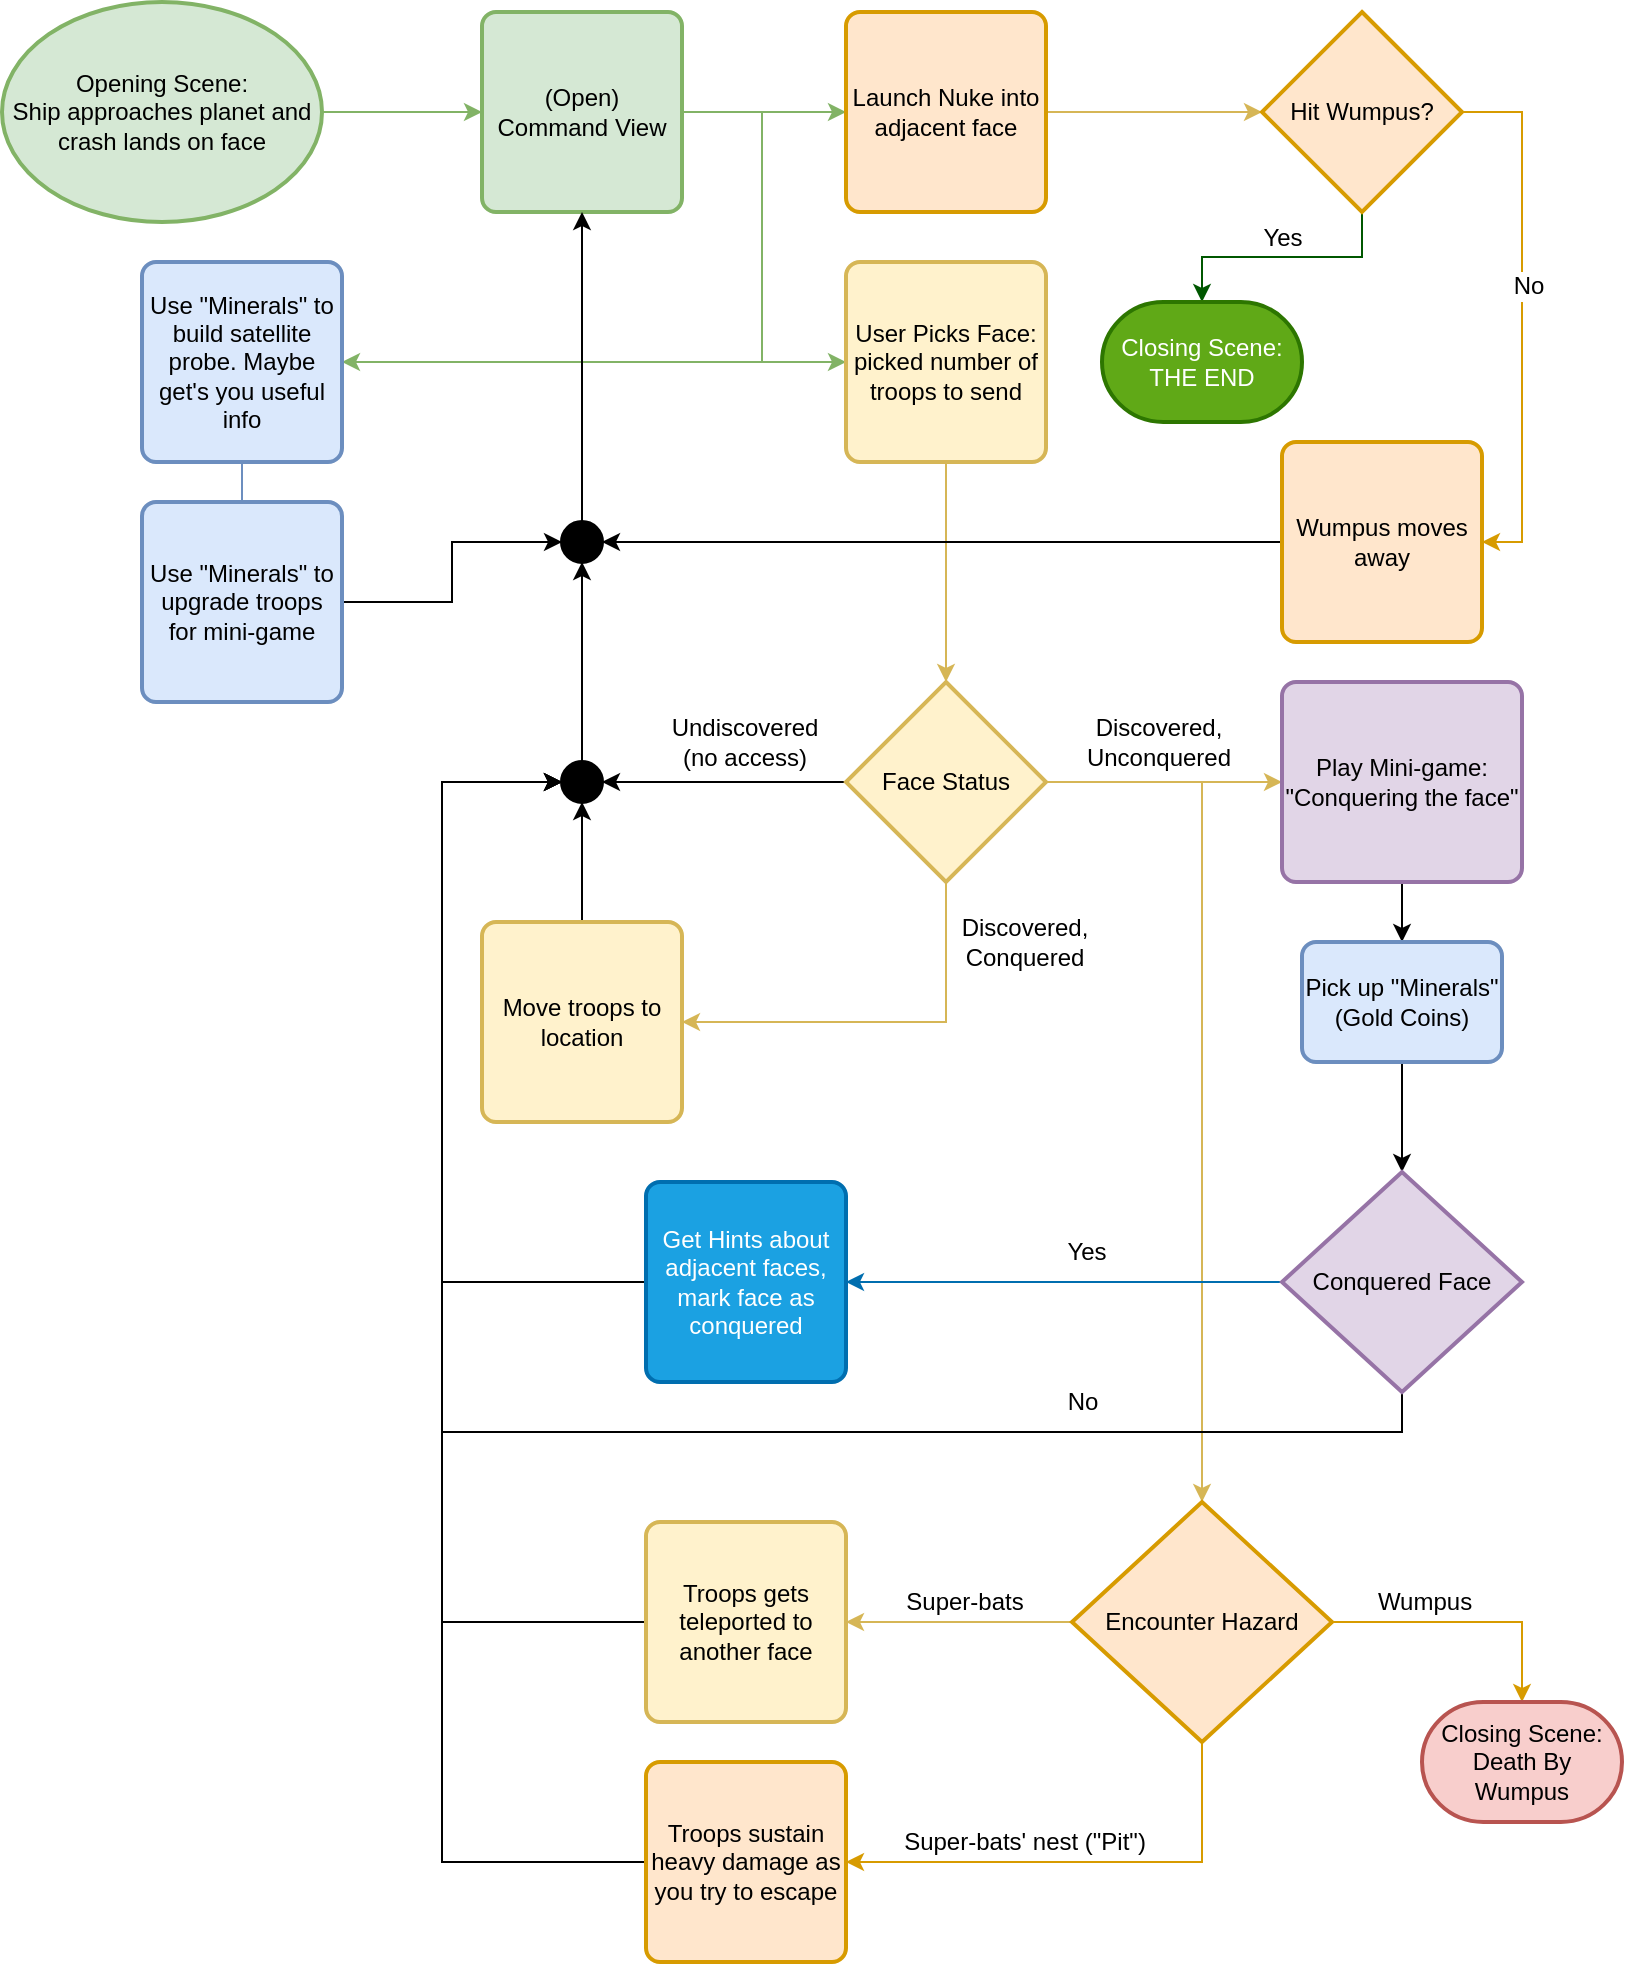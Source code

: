 <mxfile version="12.8.1" type="device"><diagram id="qpg_gh-vHtGC1VfIdWLd" name="Page-1"><mxGraphModel dx="1188" dy="647" grid="1" gridSize="10" guides="1" tooltips="1" connect="1" arrows="1" fold="1" page="1" pageScale="1" pageWidth="850" pageHeight="1100" math="0" shadow="0"><root><mxCell id="0"/><mxCell id="1" parent="0"/><mxCell id="7hleZRdUBDTOa0X3svoW-5" style="edgeStyle=orthogonalEdgeStyle;rounded=0;orthogonalLoop=1;jettySize=auto;html=1;exitX=1;exitY=0.5;exitDx=0;exitDy=0;exitPerimeter=0;entryX=0;entryY=0.5;entryDx=0;entryDy=0;fillColor=#d5e8d4;strokeColor=#82b366;" edge="1" parent="1" source="7hleZRdUBDTOa0X3svoW-1" target="7hleZRdUBDTOa0X3svoW-6"><mxGeometry relative="1" as="geometry"><mxPoint x="290" y="75" as="targetPoint"/></mxGeometry></mxCell><mxCell id="7hleZRdUBDTOa0X3svoW-1" value="Opening Scene:&lt;br&gt;Ship approaches planet and crash lands on face" style="strokeWidth=2;html=1;shape=mxgraph.flowchart.start_1;whiteSpace=wrap;fillColor=#d5e8d4;strokeColor=#82b366;" vertex="1" parent="1"><mxGeometry x="20" y="20" width="160" height="110" as="geometry"/></mxCell><mxCell id="7hleZRdUBDTOa0X3svoW-11" style="edgeStyle=orthogonalEdgeStyle;rounded=0;orthogonalLoop=1;jettySize=auto;html=1;exitX=1;exitY=0.5;exitDx=0;exitDy=0;entryX=0;entryY=0.5;entryDx=0;entryDy=0;fillColor=#d5e8d4;strokeColor=#82b366;" edge="1" parent="1" source="7hleZRdUBDTOa0X3svoW-6" target="7hleZRdUBDTOa0X3svoW-7"><mxGeometry relative="1" as="geometry"><Array as="points"><mxPoint x="400" y="75"/><mxPoint x="400" y="200"/></Array></mxGeometry></mxCell><mxCell id="7hleZRdUBDTOa0X3svoW-42" style="edgeStyle=orthogonalEdgeStyle;rounded=0;orthogonalLoop=1;jettySize=auto;html=1;exitX=1;exitY=0.5;exitDx=0;exitDy=0;fillColor=#d5e8d4;strokeColor=#82b366;" edge="1" parent="1" source="7hleZRdUBDTOa0X3svoW-6" target="7hleZRdUBDTOa0X3svoW-43"><mxGeometry relative="1" as="geometry"><mxPoint x="460" y="75" as="targetPoint"/></mxGeometry></mxCell><mxCell id="7hleZRdUBDTOa0X3svoW-106" style="edgeStyle=orthogonalEdgeStyle;rounded=0;orthogonalLoop=1;jettySize=auto;html=1;exitX=1;exitY=0.5;exitDx=0;exitDy=0;entryX=1;entryY=0.5;entryDx=0;entryDy=0;endArrow=classic;endFill=1;fillColor=#d5e8d4;strokeColor=#82b366;" edge="1" parent="1" source="7hleZRdUBDTOa0X3svoW-6" target="7hleZRdUBDTOa0X3svoW-97"><mxGeometry relative="1" as="geometry"><Array as="points"><mxPoint x="400" y="75"/><mxPoint x="400" y="200"/></Array></mxGeometry></mxCell><mxCell id="7hleZRdUBDTOa0X3svoW-6" value="(Open)&lt;br&gt;Command View" style="rounded=1;whiteSpace=wrap;html=1;absoluteArcSize=1;arcSize=14;strokeWidth=2;fillColor=#d5e8d4;strokeColor=#82b366;" vertex="1" parent="1"><mxGeometry x="260" y="25" width="100" height="100" as="geometry"/></mxCell><mxCell id="7hleZRdUBDTOa0X3svoW-15" style="edgeStyle=orthogonalEdgeStyle;rounded=0;orthogonalLoop=1;jettySize=auto;html=1;exitX=0.5;exitY=1;exitDx=0;exitDy=0;entryX=0.5;entryY=0;entryDx=0;entryDy=0;entryPerimeter=0;fillColor=#fff2cc;strokeColor=#d6b656;" edge="1" parent="1" source="7hleZRdUBDTOa0X3svoW-7" target="7hleZRdUBDTOa0X3svoW-10"><mxGeometry relative="1" as="geometry"/></mxCell><mxCell id="7hleZRdUBDTOa0X3svoW-7" value="User Picks Face:&lt;br&gt;picked number of troops to send" style="rounded=1;whiteSpace=wrap;html=1;absoluteArcSize=1;arcSize=14;strokeWidth=2;fillColor=#fff2cc;strokeColor=#d6b656;" vertex="1" parent="1"><mxGeometry x="442" y="150" width="100" height="100" as="geometry"/></mxCell><mxCell id="7hleZRdUBDTOa0X3svoW-13" style="edgeStyle=orthogonalEdgeStyle;rounded=0;orthogonalLoop=1;jettySize=auto;html=1;exitX=0;exitY=0.5;exitDx=0;exitDy=0;exitPerimeter=0;entryX=1;entryY=0.5;entryDx=0;entryDy=0;entryPerimeter=0;" edge="1" parent="1" source="7hleZRdUBDTOa0X3svoW-10" target="7hleZRdUBDTOa0X3svoW-62"><mxGeometry relative="1" as="geometry"><mxPoint x="310" y="300" as="targetPoint"/></mxGeometry></mxCell><mxCell id="7hleZRdUBDTOa0X3svoW-14" value="Undiscovered&lt;br&gt;(no access)" style="text;html=1;align=center;verticalAlign=middle;resizable=0;points=[];labelBackgroundColor=#ffffff;" vertex="1" connectable="0" parent="7hleZRdUBDTOa0X3svoW-13"><mxGeometry x="-0.054" y="-25" relative="1" as="geometry"><mxPoint x="6" y="5" as="offset"/></mxGeometry></mxCell><mxCell id="7hleZRdUBDTOa0X3svoW-18" style="edgeStyle=orthogonalEdgeStyle;rounded=0;orthogonalLoop=1;jettySize=auto;html=1;exitX=1;exitY=0.5;exitDx=0;exitDy=0;exitPerimeter=0;entryX=0;entryY=0.5;entryDx=0;entryDy=0;fillColor=#fff2cc;strokeColor=#d6b656;" edge="1" parent="1" source="7hleZRdUBDTOa0X3svoW-10" target="7hleZRdUBDTOa0X3svoW-12"><mxGeometry relative="1" as="geometry"><mxPoint x="640" y="530" as="targetPoint"/></mxGeometry></mxCell><mxCell id="7hleZRdUBDTOa0X3svoW-19" value="Discovered,&lt;br&gt;Unconquered" style="text;html=1;align=center;verticalAlign=middle;resizable=0;points=[];labelBackgroundColor=#ffffff;" vertex="1" connectable="0" parent="7hleZRdUBDTOa0X3svoW-18"><mxGeometry x="-0.15" y="-2" relative="1" as="geometry"><mxPoint x="6" y="-22" as="offset"/></mxGeometry></mxCell><mxCell id="7hleZRdUBDTOa0X3svoW-23" style="edgeStyle=orthogonalEdgeStyle;rounded=0;orthogonalLoop=1;jettySize=auto;html=1;exitX=0.5;exitY=1;exitDx=0;exitDy=0;exitPerimeter=0;entryX=1;entryY=0.5;entryDx=0;entryDy=0;fillColor=#fff2cc;strokeColor=#d6b656;" edge="1" parent="1" source="7hleZRdUBDTOa0X3svoW-10" target="7hleZRdUBDTOa0X3svoW-22"><mxGeometry relative="1" as="geometry"/></mxCell><mxCell id="7hleZRdUBDTOa0X3svoW-25" value="Discovered,&lt;br&gt;Conquered" style="text;html=1;align=center;verticalAlign=middle;resizable=0;points=[];labelBackgroundColor=#ffffff;" vertex="1" connectable="0" parent="7hleZRdUBDTOa0X3svoW-23"><mxGeometry x="0.371" y="1" relative="1" as="geometry"><mxPoint x="107" y="-41" as="offset"/></mxGeometry></mxCell><mxCell id="7hleZRdUBDTOa0X3svoW-78" style="edgeStyle=orthogonalEdgeStyle;rounded=0;orthogonalLoop=1;jettySize=auto;html=1;exitX=1;exitY=0.5;exitDx=0;exitDy=0;exitPerimeter=0;fillColor=#fff2cc;strokeColor=#d6b656;" edge="1" parent="1" source="7hleZRdUBDTOa0X3svoW-10" target="7hleZRdUBDTOa0X3svoW-80"><mxGeometry relative="1" as="geometry"><mxPoint x="600" y="760" as="targetPoint"/><Array as="points"><mxPoint x="620" y="410"/></Array></mxGeometry></mxCell><mxCell id="7hleZRdUBDTOa0X3svoW-10" value="Face Status" style="strokeWidth=2;html=1;shape=mxgraph.flowchart.decision;whiteSpace=wrap;fillColor=#fff2cc;strokeColor=#d6b656;" vertex="1" parent="1"><mxGeometry x="442" y="360" width="100" height="100" as="geometry"/></mxCell><mxCell id="7hleZRdUBDTOa0X3svoW-29" value="" style="edgeStyle=orthogonalEdgeStyle;rounded=0;orthogonalLoop=1;jettySize=auto;html=1;" edge="1" parent="1" source="7hleZRdUBDTOa0X3svoW-12" target="7hleZRdUBDTOa0X3svoW-28"><mxGeometry relative="1" as="geometry"/></mxCell><mxCell id="7hleZRdUBDTOa0X3svoW-12" value="Play Mini-game:&lt;br&gt;&quot;Conquering the face&quot;" style="rounded=1;whiteSpace=wrap;html=1;absoluteArcSize=1;arcSize=14;strokeWidth=2;fillColor=#e1d5e7;strokeColor=#9673a6;" vertex="1" parent="1"><mxGeometry x="660" y="360" width="120" height="100" as="geometry"/></mxCell><mxCell id="7hleZRdUBDTOa0X3svoW-66" style="edgeStyle=orthogonalEdgeStyle;rounded=0;orthogonalLoop=1;jettySize=auto;html=1;exitX=0.5;exitY=0;exitDx=0;exitDy=0;entryX=0.5;entryY=1;entryDx=0;entryDy=0;entryPerimeter=0;" edge="1" parent="1" source="7hleZRdUBDTOa0X3svoW-22" target="7hleZRdUBDTOa0X3svoW-62"><mxGeometry relative="1" as="geometry"/></mxCell><mxCell id="7hleZRdUBDTOa0X3svoW-22" value="Move troops to location" style="rounded=1;whiteSpace=wrap;html=1;absoluteArcSize=1;arcSize=14;strokeWidth=2;fillColor=#fff2cc;strokeColor=#d6b656;" vertex="1" parent="1"><mxGeometry x="260" y="480" width="100" height="100" as="geometry"/></mxCell><mxCell id="7hleZRdUBDTOa0X3svoW-31" style="edgeStyle=orthogonalEdgeStyle;rounded=0;orthogonalLoop=1;jettySize=auto;html=1;exitX=0.5;exitY=1;exitDx=0;exitDy=0;entryX=0.5;entryY=0;entryDx=0;entryDy=0;entryPerimeter=0;" edge="1" parent="1" source="7hleZRdUBDTOa0X3svoW-28" target="7hleZRdUBDTOa0X3svoW-30"><mxGeometry relative="1" as="geometry"/></mxCell><mxCell id="7hleZRdUBDTOa0X3svoW-28" value="Pick up &quot;Minerals&quot; (Gold Coins)" style="rounded=1;whiteSpace=wrap;html=1;absoluteArcSize=1;arcSize=14;strokeWidth=2;fillColor=#dae8fc;strokeColor=#6c8ebf;" vertex="1" parent="1"><mxGeometry x="670" y="490" width="100" height="60" as="geometry"/></mxCell><mxCell id="7hleZRdUBDTOa0X3svoW-33" style="edgeStyle=orthogonalEdgeStyle;rounded=0;orthogonalLoop=1;jettySize=auto;html=1;exitX=0;exitY=0.5;exitDx=0;exitDy=0;exitPerimeter=0;entryX=1;entryY=0.5;entryDx=0;entryDy=0;fillColor=#1ba1e2;strokeColor=#006EAF;" edge="1" parent="1" source="7hleZRdUBDTOa0X3svoW-30" target="7hleZRdUBDTOa0X3svoW-32"><mxGeometry relative="1" as="geometry"/></mxCell><mxCell id="7hleZRdUBDTOa0X3svoW-38" value="Yes" style="text;html=1;align=center;verticalAlign=middle;resizable=0;points=[];labelBackgroundColor=#ffffff;" vertex="1" connectable="0" parent="7hleZRdUBDTOa0X3svoW-33"><mxGeometry x="-0.1" y="2" relative="1" as="geometry"><mxPoint y="-17" as="offset"/></mxGeometry></mxCell><mxCell id="7hleZRdUBDTOa0X3svoW-70" style="edgeStyle=orthogonalEdgeStyle;rounded=0;orthogonalLoop=1;jettySize=auto;html=1;exitX=0.5;exitY=1;exitDx=0;exitDy=0;exitPerimeter=0;" edge="1" parent="1" source="7hleZRdUBDTOa0X3svoW-30"><mxGeometry relative="1" as="geometry"><mxPoint x="300" y="410" as="targetPoint"/><Array as="points"><mxPoint x="720" y="735"/><mxPoint x="240" y="735"/><mxPoint x="240" y="410"/></Array></mxGeometry></mxCell><mxCell id="7hleZRdUBDTOa0X3svoW-71" value="No" style="text;html=1;align=center;verticalAlign=middle;resizable=0;points=[];labelBackgroundColor=#ffffff;" vertex="1" connectable="0" parent="7hleZRdUBDTOa0X3svoW-70"><mxGeometry x="-0.679" y="3" relative="1" as="geometry"><mxPoint x="-38" y="-18" as="offset"/></mxGeometry></mxCell><mxCell id="7hleZRdUBDTOa0X3svoW-30" value="Conquered Face" style="strokeWidth=2;html=1;shape=mxgraph.flowchart.decision;whiteSpace=wrap;fillColor=#e1d5e7;strokeColor=#9673a6;" vertex="1" parent="1"><mxGeometry x="660" y="605" width="120" height="110" as="geometry"/></mxCell><mxCell id="7hleZRdUBDTOa0X3svoW-69" style="edgeStyle=orthogonalEdgeStyle;rounded=0;orthogonalLoop=1;jettySize=auto;html=1;exitX=0;exitY=0.5;exitDx=0;exitDy=0;entryX=0;entryY=0.5;entryDx=0;entryDy=0;entryPerimeter=0;" edge="1" parent="1" source="7hleZRdUBDTOa0X3svoW-32" target="7hleZRdUBDTOa0X3svoW-62"><mxGeometry relative="1" as="geometry"><Array as="points"><mxPoint x="240" y="660"/><mxPoint x="240" y="410"/></Array></mxGeometry></mxCell><mxCell id="7hleZRdUBDTOa0X3svoW-32" value="Get Hints about adjacent faces, mark face as conquered" style="rounded=1;whiteSpace=wrap;html=1;absoluteArcSize=1;arcSize=14;strokeWidth=2;fillColor=#1ba1e2;strokeColor=#006EAF;fontColor=#ffffff;" vertex="1" parent="1"><mxGeometry x="342" y="610" width="100" height="100" as="geometry"/></mxCell><mxCell id="7hleZRdUBDTOa0X3svoW-45" value="" style="edgeStyle=orthogonalEdgeStyle;rounded=0;orthogonalLoop=1;jettySize=auto;html=1;fillColor=#fff2cc;strokeColor=#d6b656;" edge="1" parent="1" source="7hleZRdUBDTOa0X3svoW-43" target="7hleZRdUBDTOa0X3svoW-46"><mxGeometry relative="1" as="geometry"><mxPoint x="622" y="75" as="targetPoint"/></mxGeometry></mxCell><mxCell id="7hleZRdUBDTOa0X3svoW-43" value="Launch Nuke into adjacent face" style="rounded=1;whiteSpace=wrap;html=1;absoluteArcSize=1;arcSize=14;strokeWidth=2;fillColor=#ffe6cc;strokeColor=#d79b00;" vertex="1" parent="1"><mxGeometry x="442" y="25" width="100" height="100" as="geometry"/></mxCell><mxCell id="7hleZRdUBDTOa0X3svoW-50" style="edgeStyle=orthogonalEdgeStyle;rounded=0;orthogonalLoop=1;jettySize=auto;html=1;exitX=0.5;exitY=1;exitDx=0;exitDy=0;exitPerimeter=0;entryX=0.5;entryY=0;entryDx=0;entryDy=0;entryPerimeter=0;fillColor=#008a00;strokeColor=#005700;" edge="1" parent="1" source="7hleZRdUBDTOa0X3svoW-46" target="7hleZRdUBDTOa0X3svoW-49"><mxGeometry relative="1" as="geometry"/></mxCell><mxCell id="7hleZRdUBDTOa0X3svoW-51" value="Yes" style="text;html=1;align=center;verticalAlign=middle;resizable=0;points=[];labelBackgroundColor=#ffffff;" vertex="1" connectable="0" parent="7hleZRdUBDTOa0X3svoW-50"><mxGeometry x="-0.323" y="-1" relative="1" as="geometry"><mxPoint x="-20.5" y="-8.5" as="offset"/></mxGeometry></mxCell><mxCell id="7hleZRdUBDTOa0X3svoW-53" style="edgeStyle=orthogonalEdgeStyle;rounded=0;orthogonalLoop=1;jettySize=auto;html=1;exitX=1;exitY=0.5;exitDx=0;exitDy=0;exitPerimeter=0;entryX=1;entryY=0.5;entryDx=0;entryDy=0;fillColor=#ffe6cc;strokeColor=#d79b00;" edge="1" parent="1" source="7hleZRdUBDTOa0X3svoW-46" target="7hleZRdUBDTOa0X3svoW-52"><mxGeometry relative="1" as="geometry"/></mxCell><mxCell id="7hleZRdUBDTOa0X3svoW-77" value="No" style="text;html=1;align=center;verticalAlign=middle;resizable=0;points=[];labelBackgroundColor=#ffffff;" vertex="1" connectable="0" parent="7hleZRdUBDTOa0X3svoW-53"><mxGeometry x="-0.116" y="3" relative="1" as="geometry"><mxPoint as="offset"/></mxGeometry></mxCell><mxCell id="7hleZRdUBDTOa0X3svoW-46" value="Hit Wumpus?" style="strokeWidth=2;html=1;shape=mxgraph.flowchart.decision;whiteSpace=wrap;fillColor=#ffe6cc;strokeColor=#d79b00;" vertex="1" parent="1"><mxGeometry x="650" y="25" width="100" height="100" as="geometry"/></mxCell><mxCell id="7hleZRdUBDTOa0X3svoW-49" value="Closing Scene:&lt;br&gt;THE END" style="strokeWidth=2;html=1;shape=mxgraph.flowchart.terminator;whiteSpace=wrap;fillColor=#60a917;strokeColor=#2D7600;fontColor=#ffffff;" vertex="1" parent="1"><mxGeometry x="570" y="170" width="100" height="60" as="geometry"/></mxCell><mxCell id="7hleZRdUBDTOa0X3svoW-74" style="edgeStyle=orthogonalEdgeStyle;rounded=0;orthogonalLoop=1;jettySize=auto;html=1;exitX=0;exitY=0.5;exitDx=0;exitDy=0;entryX=1;entryY=0.5;entryDx=0;entryDy=0;entryPerimeter=0;" edge="1" parent="1" source="7hleZRdUBDTOa0X3svoW-52" target="7hleZRdUBDTOa0X3svoW-72"><mxGeometry relative="1" as="geometry"/></mxCell><mxCell id="7hleZRdUBDTOa0X3svoW-52" value="Wumpus moves away" style="rounded=1;whiteSpace=wrap;html=1;absoluteArcSize=1;arcSize=14;strokeWidth=2;fillColor=#ffe6cc;strokeColor=#d79b00;" vertex="1" parent="1"><mxGeometry x="660" y="240" width="100" height="100" as="geometry"/></mxCell><mxCell id="7hleZRdUBDTOa0X3svoW-75" style="edgeStyle=orthogonalEdgeStyle;rounded=0;orthogonalLoop=1;jettySize=auto;html=1;exitX=0.5;exitY=0;exitDx=0;exitDy=0;exitPerimeter=0;entryX=0.5;entryY=1;entryDx=0;entryDy=0;entryPerimeter=0;" edge="1" parent="1" source="7hleZRdUBDTOa0X3svoW-62" target="7hleZRdUBDTOa0X3svoW-72"><mxGeometry relative="1" as="geometry"/></mxCell><mxCell id="7hleZRdUBDTOa0X3svoW-62" value="" style="strokeWidth=2;html=1;shape=mxgraph.flowchart.start_2;whiteSpace=wrap;fillColor=#000000;" vertex="1" parent="1"><mxGeometry x="300" y="400" width="20" height="20" as="geometry"/></mxCell><mxCell id="7hleZRdUBDTOa0X3svoW-76" style="edgeStyle=orthogonalEdgeStyle;rounded=0;orthogonalLoop=1;jettySize=auto;html=1;exitX=0.5;exitY=0;exitDx=0;exitDy=0;exitPerimeter=0;entryX=0.5;entryY=1;entryDx=0;entryDy=0;" edge="1" parent="1" source="7hleZRdUBDTOa0X3svoW-72" target="7hleZRdUBDTOa0X3svoW-6"><mxGeometry relative="1" as="geometry"/></mxCell><mxCell id="7hleZRdUBDTOa0X3svoW-72" value="" style="strokeWidth=2;html=1;shape=mxgraph.flowchart.start_2;whiteSpace=wrap;fillColor=#000000;" vertex="1" parent="1"><mxGeometry x="300" y="280" width="20" height="20" as="geometry"/></mxCell><mxCell id="7hleZRdUBDTOa0X3svoW-82" value="" style="edgeStyle=orthogonalEdgeStyle;rounded=0;orthogonalLoop=1;jettySize=auto;html=1;fillColor=#fff2cc;strokeColor=#d6b656;" edge="1" parent="1" source="7hleZRdUBDTOa0X3svoW-80" target="7hleZRdUBDTOa0X3svoW-83"><mxGeometry relative="1" as="geometry"><mxPoint x="475" y="830" as="targetPoint"/></mxGeometry></mxCell><mxCell id="7hleZRdUBDTOa0X3svoW-84" value="Super-bats" style="text;html=1;align=center;verticalAlign=middle;resizable=0;points=[];labelBackgroundColor=#ffffff;" vertex="1" connectable="0" parent="7hleZRdUBDTOa0X3svoW-82"><mxGeometry x="-0.239" y="1" relative="1" as="geometry"><mxPoint x="-11.67" y="-11" as="offset"/></mxGeometry></mxCell><mxCell id="7hleZRdUBDTOa0X3svoW-85" style="edgeStyle=orthogonalEdgeStyle;rounded=0;orthogonalLoop=1;jettySize=auto;html=1;exitX=0.5;exitY=1;exitDx=0;exitDy=0;exitPerimeter=0;entryX=1;entryY=0.5;entryDx=0;entryDy=0;fillColor=#ffe6cc;strokeColor=#d79b00;" edge="1" parent="1" source="7hleZRdUBDTOa0X3svoW-80" target="7hleZRdUBDTOa0X3svoW-86"><mxGeometry relative="1" as="geometry"><mxPoint x="590" y="960" as="targetPoint"/></mxGeometry></mxCell><mxCell id="7hleZRdUBDTOa0X3svoW-87" value="Super-bats' nest (&quot;Pit&quot;)" style="text;html=1;align=center;verticalAlign=middle;resizable=0;points=[];labelBackgroundColor=#ffffff;" vertex="1" connectable="0" parent="7hleZRdUBDTOa0X3svoW-85"><mxGeometry x="0.251" y="-4" relative="1" as="geometry"><mxPoint y="-6" as="offset"/></mxGeometry></mxCell><mxCell id="7hleZRdUBDTOa0X3svoW-94" style="edgeStyle=orthogonalEdgeStyle;rounded=0;orthogonalLoop=1;jettySize=auto;html=1;exitX=1;exitY=0.5;exitDx=0;exitDy=0;exitPerimeter=0;entryX=0.5;entryY=0;entryDx=0;entryDy=0;entryPerimeter=0;fillColor=#ffe6cc;strokeColor=#d79b00;" edge="1" parent="1" source="7hleZRdUBDTOa0X3svoW-80" target="7hleZRdUBDTOa0X3svoW-89"><mxGeometry relative="1" as="geometry"/></mxCell><mxCell id="7hleZRdUBDTOa0X3svoW-95" value="Wumpus" style="text;html=1;align=center;verticalAlign=middle;resizable=0;points=[];labelBackgroundColor=#ffffff;" vertex="1" connectable="0" parent="7hleZRdUBDTOa0X3svoW-94"><mxGeometry x="-0.563" y="-3" relative="1" as="geometry"><mxPoint x="15.83" y="-13" as="offset"/></mxGeometry></mxCell><mxCell id="7hleZRdUBDTOa0X3svoW-80" value="Encounter Hazard" style="strokeWidth=2;html=1;shape=mxgraph.flowchart.decision;whiteSpace=wrap;fillColor=#ffe6cc;strokeColor=#d79b00;" vertex="1" parent="1"><mxGeometry x="555" y="770" width="130" height="120" as="geometry"/></mxCell><mxCell id="7hleZRdUBDTOa0X3svoW-92" style="edgeStyle=orthogonalEdgeStyle;rounded=0;orthogonalLoop=1;jettySize=auto;html=1;exitX=0;exitY=0.5;exitDx=0;exitDy=0;entryX=0;entryY=0.5;entryDx=0;entryDy=0;entryPerimeter=0;" edge="1" parent="1" source="7hleZRdUBDTOa0X3svoW-83" target="7hleZRdUBDTOa0X3svoW-62"><mxGeometry relative="1" as="geometry"><Array as="points"><mxPoint x="240" y="830"/><mxPoint x="240" y="410"/></Array></mxGeometry></mxCell><mxCell id="7hleZRdUBDTOa0X3svoW-83" value="Troops gets teleported to another face" style="rounded=1;whiteSpace=wrap;html=1;absoluteArcSize=1;arcSize=14;strokeWidth=2;fillColor=#fff2cc;strokeColor=#d6b656;" vertex="1" parent="1"><mxGeometry x="342" y="780" width="100" height="100" as="geometry"/></mxCell><mxCell id="7hleZRdUBDTOa0X3svoW-93" style="edgeStyle=orthogonalEdgeStyle;rounded=0;orthogonalLoop=1;jettySize=auto;html=1;exitX=0;exitY=0.5;exitDx=0;exitDy=0;" edge="1" parent="1" source="7hleZRdUBDTOa0X3svoW-86"><mxGeometry relative="1" as="geometry"><mxPoint x="300" y="410" as="targetPoint"/><Array as="points"><mxPoint x="240" y="950"/><mxPoint x="240" y="410"/></Array></mxGeometry></mxCell><mxCell id="7hleZRdUBDTOa0X3svoW-86" value="Troops sustain heavy damage as you try to escape" style="rounded=1;whiteSpace=wrap;html=1;absoluteArcSize=1;arcSize=14;strokeWidth=2;fillColor=#ffe6cc;strokeColor=#d79b00;" vertex="1" parent="1"><mxGeometry x="342" y="900" width="100" height="100" as="geometry"/></mxCell><mxCell id="7hleZRdUBDTOa0X3svoW-89" value="Closing Scene:&lt;br&gt;Death By Wumpus" style="strokeWidth=2;html=1;shape=mxgraph.flowchart.terminator;whiteSpace=wrap;fillColor=#f8cecc;strokeColor=#b85450;" vertex="1" parent="1"><mxGeometry x="730" y="870" width="100" height="60" as="geometry"/></mxCell><mxCell id="7hleZRdUBDTOa0X3svoW-105" style="edgeStyle=orthogonalEdgeStyle;rounded=0;orthogonalLoop=1;jettySize=auto;html=1;exitX=0.5;exitY=1;exitDx=0;exitDy=0;entryX=0.5;entryY=0;entryDx=0;entryDy=0;endArrow=none;endFill=0;fillColor=#dae8fc;strokeColor=#6c8ebf;" edge="1" parent="1" source="7hleZRdUBDTOa0X3svoW-97" target="7hleZRdUBDTOa0X3svoW-102"><mxGeometry relative="1" as="geometry"/></mxCell><mxCell id="7hleZRdUBDTOa0X3svoW-97" value="Use &quot;Minerals&quot; to build satellite probe. Maybe get's you useful info" style="rounded=1;whiteSpace=wrap;html=1;absoluteArcSize=1;arcSize=14;strokeWidth=2;fillColor=#dae8fc;strokeColor=#6c8ebf;" vertex="1" parent="1"><mxGeometry x="90" y="150" width="100" height="100" as="geometry"/></mxCell><mxCell id="7hleZRdUBDTOa0X3svoW-104" style="edgeStyle=orthogonalEdgeStyle;rounded=0;orthogonalLoop=1;jettySize=auto;html=1;exitX=1;exitY=0.5;exitDx=0;exitDy=0;entryX=0;entryY=0.5;entryDx=0;entryDy=0;entryPerimeter=0;" edge="1" parent="1" source="7hleZRdUBDTOa0X3svoW-102" target="7hleZRdUBDTOa0X3svoW-72"><mxGeometry relative="1" as="geometry"/></mxCell><mxCell id="7hleZRdUBDTOa0X3svoW-102" value="Use &quot;Minerals&quot; to upgrade troops for mini-game" style="rounded=1;whiteSpace=wrap;html=1;absoluteArcSize=1;arcSize=14;strokeWidth=2;fillColor=#dae8fc;strokeColor=#6c8ebf;" vertex="1" parent="1"><mxGeometry x="90" y="270.0" width="100" height="100" as="geometry"/></mxCell></root></mxGraphModel></diagram></mxfile>